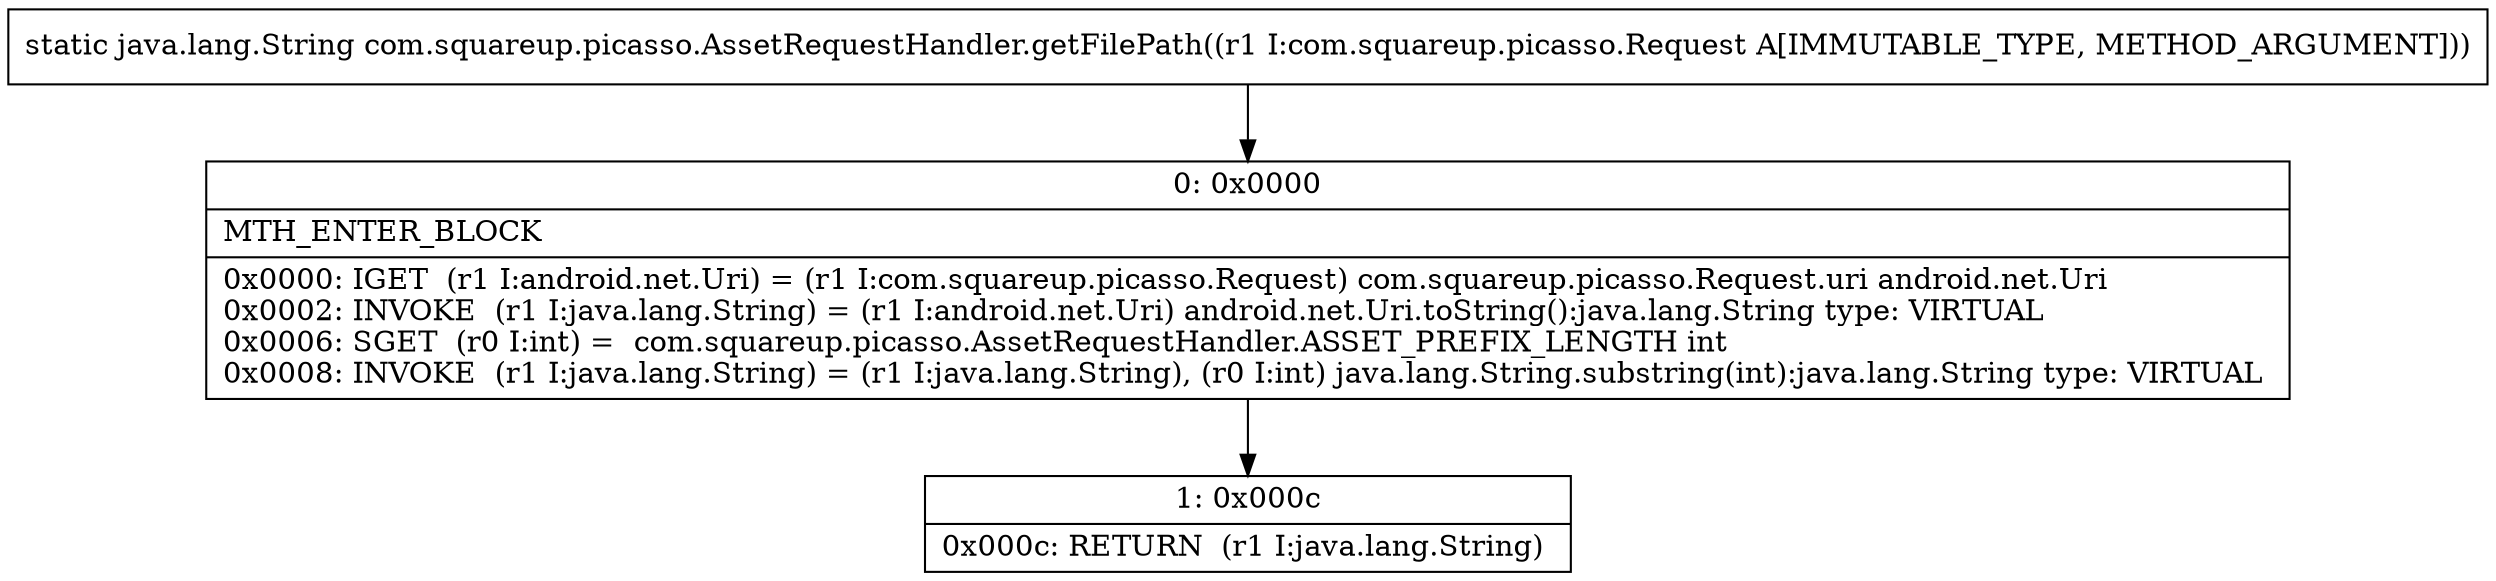 digraph "CFG forcom.squareup.picasso.AssetRequestHandler.getFilePath(Lcom\/squareup\/picasso\/Request;)Ljava\/lang\/String;" {
Node_0 [shape=record,label="{0\:\ 0x0000|MTH_ENTER_BLOCK\l|0x0000: IGET  (r1 I:android.net.Uri) = (r1 I:com.squareup.picasso.Request) com.squareup.picasso.Request.uri android.net.Uri \l0x0002: INVOKE  (r1 I:java.lang.String) = (r1 I:android.net.Uri) android.net.Uri.toString():java.lang.String type: VIRTUAL \l0x0006: SGET  (r0 I:int) =  com.squareup.picasso.AssetRequestHandler.ASSET_PREFIX_LENGTH int \l0x0008: INVOKE  (r1 I:java.lang.String) = (r1 I:java.lang.String), (r0 I:int) java.lang.String.substring(int):java.lang.String type: VIRTUAL \l}"];
Node_1 [shape=record,label="{1\:\ 0x000c|0x000c: RETURN  (r1 I:java.lang.String) \l}"];
MethodNode[shape=record,label="{static java.lang.String com.squareup.picasso.AssetRequestHandler.getFilePath((r1 I:com.squareup.picasso.Request A[IMMUTABLE_TYPE, METHOD_ARGUMENT])) }"];
MethodNode -> Node_0;
Node_0 -> Node_1;
}

